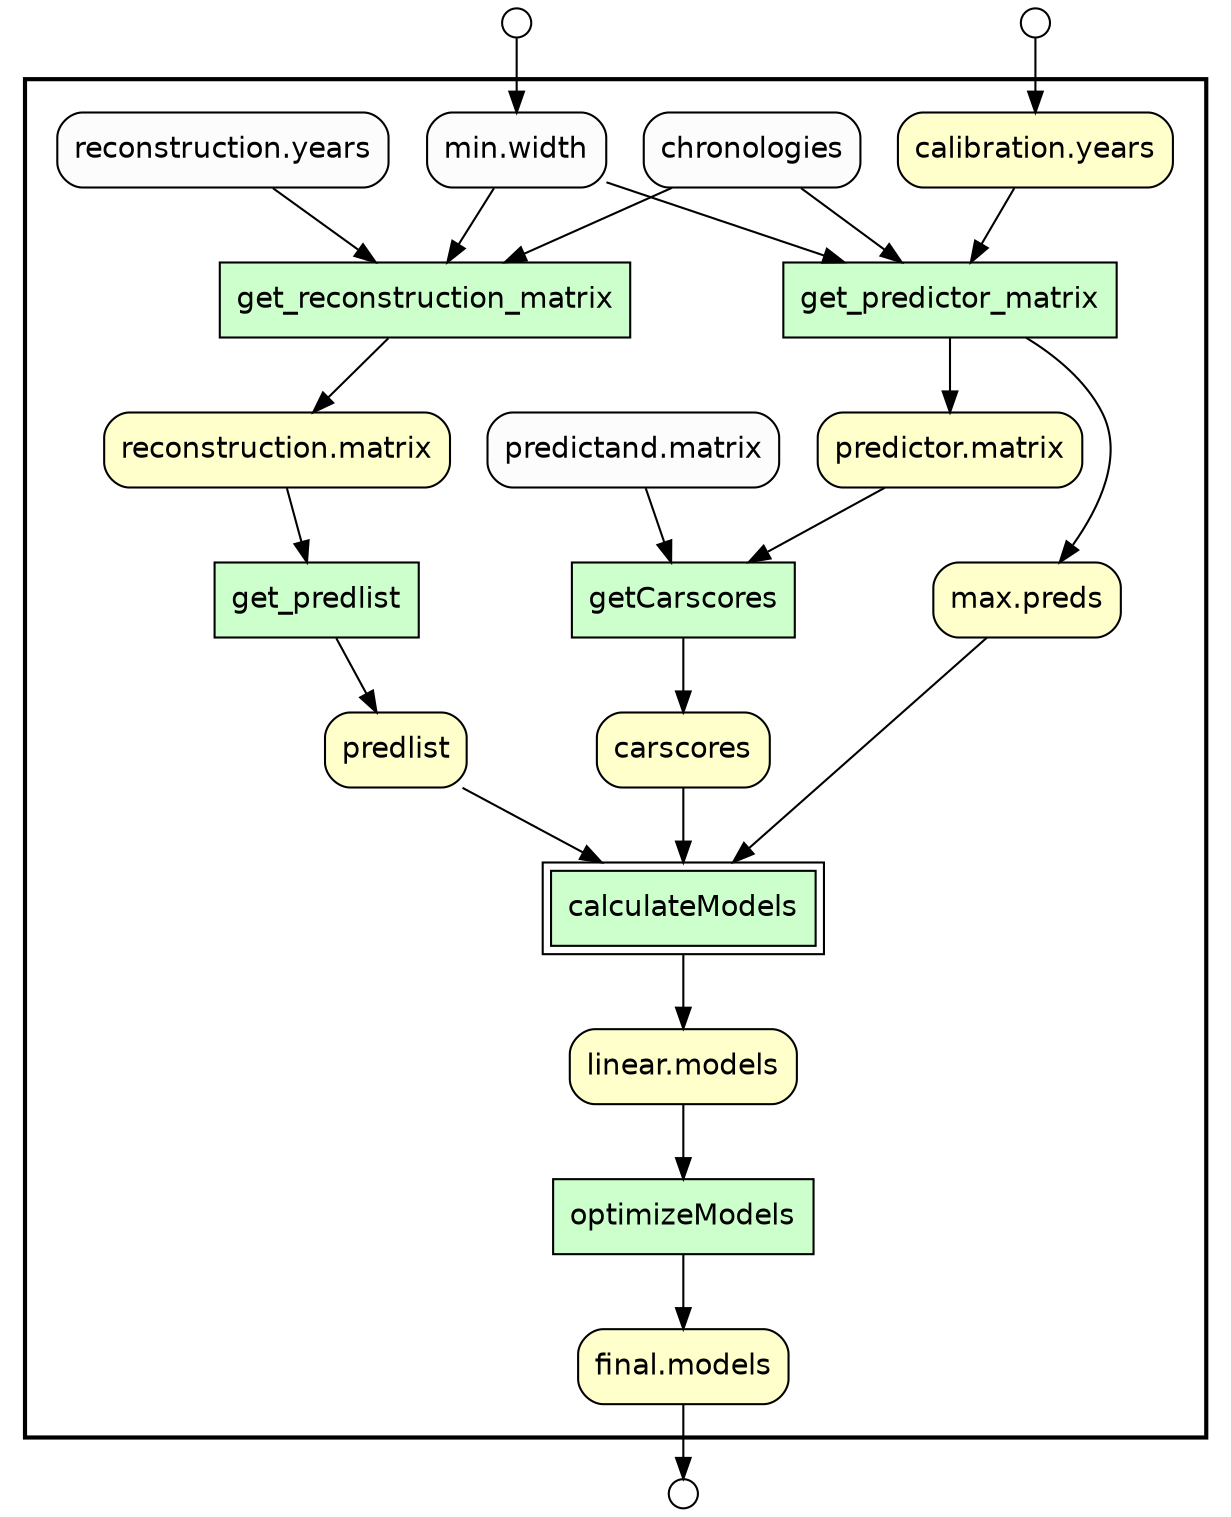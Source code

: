 digraph Workflow {
rankdir=TB
fontname=Helvetica; fontsize=18; labelloc=t
label=""
subgraph cluster_workflow_box_outer { label=""; color=black; penwidth=2
subgraph cluster_workflow_box_inner { label=""; penwidth=0
node[shape=box style=filled fillcolor="#CCFFCC" peripheries=1 fontname=Helvetica]
get_predictor_matrix
get_reconstruction_matrix
get_predlist
getCarscores
optimizeModels
node[shape=box style=filled fillcolor="#CCFFCC" peripheries=2 fontname=Helvetica]
calculateModels
node[shape=box style="rounded,filled" fillcolor="#FFFFCC" peripheries=1 fontname=Helvetica]
"final.models"
"calibration.years"
"reconstruction.matrix"
"predictor.matrix"
predlist
carscores
"max.preds"
"linear.models"
node[shape=box style="rounded,filled" fillcolor="#FCFCFC" peripheries=1 fontname=Helvetica]
"min.width"
get_predictor_matrix -> "predictor.matrix"
get_predictor_matrix -> "max.preds"
chronologies -> get_predictor_matrix
"calibration.years" -> get_predictor_matrix
"min.width" -> get_predictor_matrix
get_reconstruction_matrix -> "reconstruction.matrix"
chronologies -> get_reconstruction_matrix
"reconstruction.years" -> get_reconstruction_matrix
"min.width" -> get_reconstruction_matrix
get_predlist -> predlist
"reconstruction.matrix" -> get_predlist
getCarscores -> carscores
"predictand.matrix" -> getCarscores
"predictor.matrix" -> getCarscores
calculateModels -> "linear.models"
predlist -> calculateModels
carscores -> calculateModels
"max.preds" -> calculateModels
optimizeModels -> "final.models"
"linear.models" -> optimizeModels
}}
node[shape=circle style="rounded,filled" fillcolor="#FFFFFF" peripheries=1 fontname=Helvetica width=0.2]
"calibration.years_input_port" [label=""]
"min.width_input_port" [label=""]
node[shape=circle style="rounded,filled" fillcolor="#FFFFFF" peripheries=1 fontname=Helvetica width=0.2]
"final.models_output_port" [label=""]
"calibration.years_input_port" -> "calibration.years"
"min.width_input_port" -> "min.width"
"final.models" -> "final.models_output_port"
}
